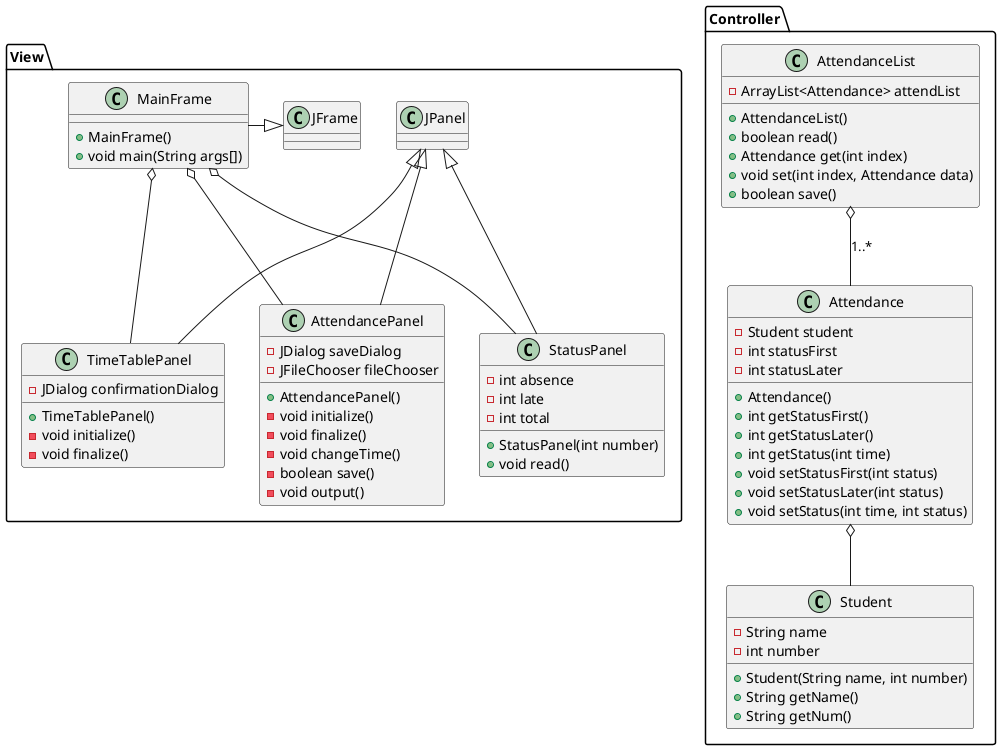 @startuml

package View <<Folder>>{
  class JFrame
  class JPanel
  class MainFrame{
    + MainFrame()
    + void main(String args[])
  }
  JFrame <|-left- MainFrame

  class TimeTablePanel{
    - JDialog confirmationDialog

    + TimeTablePanel()
    - void initialize()
    - void finalize()
  }

  class AttendancePanel{
    - JDialog saveDialog
    - JFileChooser fileChooser

    + AttendancePanel()
    - void initialize()
    - void finalize()
    - void changeTime()
    - boolean save()
    - void output()
  }

  class StatusPanel{
    - int absence
    - int late
    - int total

    + StatusPanel(int number)
    + void read()
  }

  JPanel <|-down- TimeTablePanel
  JPanel <|-- AttendancePanel
  JPanel <|-- StatusPanel
  MainFrame o-- TimeTablePanel
  MainFrame o-- AttendancePanel
  MainFrame o-- StatusPanel
}

package Controller{
  class AttendanceList{
    - ArrayList<Attendance> attendList

    + AttendanceList()
    + boolean read()
    + Attendance get(int index)
    + void set(int index, Attendance data)
    + boolean save()
  }

  class Attendance{
    - Student student
    - int statusFirst
    - int statusLater

    + Attendance()
    + int getStatusFirst()
    + int getStatusLater()
    + int getStatus(int time)
    + void setStatusFirst(int status)
    + void setStatusLater(int status)
    + void setStatus(int time, int status)
  }

  class Student{
    - String name
    - int number

    + Student(String name, int number)
    + String getName()
    + String getNum()
  }

  AttendanceList o-- Attendance : 1..*
  Attendance o-- Student
}

@enduml
@startuml
' package and class defs
package BigPackage <<Folder>> {
  class ArrayList
  abstract class List

  ArrayList .up.|> List
  class Class13
  class Class17
  class Class18
  class Class19
  class Class20

  enum TimeUnit {
  DAYS
  HOURS
  MINUTES
  }
  annotation SuppressWarnings
}

package java.lang <<Rect>> {
  interface Runnable {
    run():void
  }
}
package Package02 <<Cloud>> {
  class Class01 {
    {static}  -value1:string
    ..
    {abstract} #value2:string
    ==
    +value3:string
    --
    m(a: string):void
  }
  class Class02
}

class Class15 <? extends Element > {

}
package FPackage <<Frame>> {
  class Class05
  class Class06
  class Class08
}
package Package11 <<Database>> {
  class Class10
  class Class04

  Class05 o-- Class06
  Class05 .. Class08
  Class05 -- Class10
  Class04 *-- Class05

}


note "This is a floating note" as N1
Class01 -- N1
' relationship
Class01 <|-- Class02
Class13 --> Class20 : uses >
Class15 .> Class20 : label
Class17 ..|> Class20
Class19 <--* Class20

@enduml
